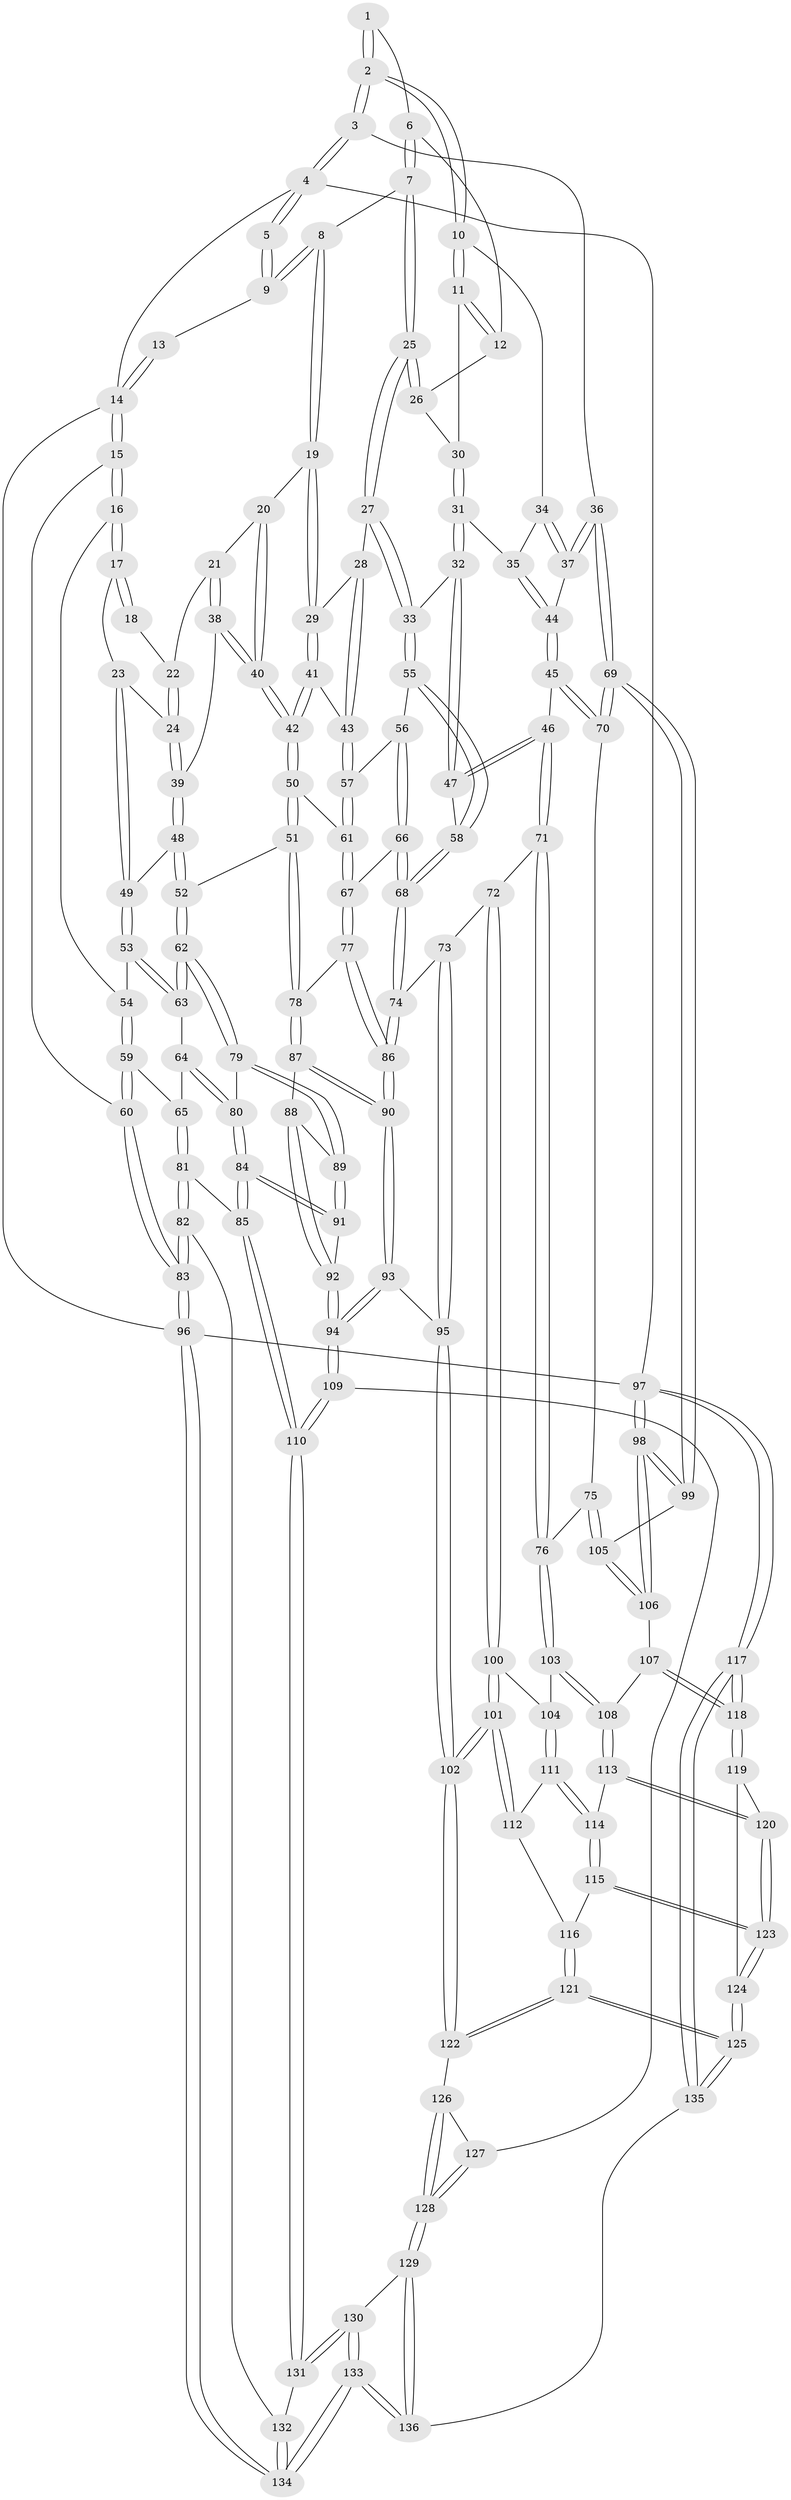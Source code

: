 // Generated by graph-tools (version 1.1) at 2025/16/03/09/25 04:16:53]
// undirected, 136 vertices, 337 edges
graph export_dot {
graph [start="1"]
  node [color=gray90,style=filled];
  1 [pos="+0.8415844447756766+0"];
  2 [pos="+1+0.10198944910094387"];
  3 [pos="+1+0.1353302442039691"];
  4 [pos="+1+0"];
  5 [pos="+0.8230569155315749+0"];
  6 [pos="+0.8172473409485528+0.04584388879670718"];
  7 [pos="+0.6189520054321307+0.015736990095268896"];
  8 [pos="+0.4955452608120363+0"];
  9 [pos="+0.4844544281870206+0"];
  10 [pos="+0.8726229219917923+0.13547072881798053"];
  11 [pos="+0.871081248552842+0.13449896031934064"];
  12 [pos="+0.8129361669139942+0.07920961197114279"];
  13 [pos="+0.3472587522990834+0"];
  14 [pos="+0+0"];
  15 [pos="+0+0.10654708284458668"];
  16 [pos="+0.051160524044197776+0.145596672255237"];
  17 [pos="+0.06329041741693328+0.14368692903506766"];
  18 [pos="+0.33372044695433584+0"];
  19 [pos="+0.47792497606306567+0.1452416420834879"];
  20 [pos="+0.38124153147769946+0.1676008269754853"];
  21 [pos="+0.3319533624215312+0.1470171214465581"];
  22 [pos="+0.314487122879693+0"];
  23 [pos="+0.11011063742146485+0.16784290927612586"];
  24 [pos="+0.21281865896650162+0.16614606774570254"];
  25 [pos="+0.6717694823048067+0.1365148926745168"];
  26 [pos="+0.7859067646864838+0.09989463164911018"];
  27 [pos="+0.6688616414856989+0.17773748074770856"];
  28 [pos="+0.6243208754008478+0.18370502684345832"];
  29 [pos="+0.4809362511095752+0.15360765420619663"];
  30 [pos="+0.7991881075247893+0.1671745800510244"];
  31 [pos="+0.7874942399813556+0.20693498977280342"];
  32 [pos="+0.7594990044658538+0.20672342038942984"];
  33 [pos="+0.6688618249199236+0.17773790272126389"];
  34 [pos="+0.8687151735572377+0.15934711610373964"];
  35 [pos="+0.790333988677819+0.20841204340495156"];
  36 [pos="+1+0.2692161382222725"];
  37 [pos="+0.8947620208883825+0.29096938661408983"];
  38 [pos="+0.30540535658707485+0.18825880385274074"];
  39 [pos="+0.26940084245531454+0.2125254698747822"];
  40 [pos="+0.39237009115274635+0.25324505006308123"];
  41 [pos="+0.4788674613767245+0.2378769462299724"];
  42 [pos="+0.40957434295793166+0.28238780458399465"];
  43 [pos="+0.5102506106102397+0.2547198612114105"];
  44 [pos="+0.8783456335258185+0.29761009702629376"];
  45 [pos="+0.854354952175171+0.3228518561368958"];
  46 [pos="+0.7696692047364811+0.3487212386095535"];
  47 [pos="+0.762420933977989+0.34533695269898473"];
  48 [pos="+0.2633700583132572+0.27429611042365754"];
  49 [pos="+0.16142444798370426+0.2612013906896829"];
  50 [pos="+0.3920062037262289+0.31570242075353994"];
  51 [pos="+0.3085301378413558+0.36063902118688546"];
  52 [pos="+0.302278089973284+0.36033677975282163"];
  53 [pos="+0.1424312470740572+0.3112332373747003"];
  54 [pos="+0.0731337314401874+0.2806667324936269"];
  55 [pos="+0.6605943656138591+0.2555044621169084"];
  56 [pos="+0.5922232533168685+0.3182115997555261"];
  57 [pos="+0.5563515147184362+0.3083252811886641"];
  58 [pos="+0.7499736173482675+0.34216202323107975"];
  59 [pos="+0.041974927533424876+0.3538230896352412"];
  60 [pos="+0+0.34702519156421924"];
  61 [pos="+0.4798924471886974+0.38028724285442667"];
  62 [pos="+0.2893639959661098+0.36993867429527755"];
  63 [pos="+0.14514808143447858+0.3448143703814075"];
  64 [pos="+0.1097597546847667+0.3777942313669672"];
  65 [pos="+0.08559341020437243+0.37946598111064656"];
  66 [pos="+0.6122575632306281+0.3856934462331262"];
  67 [pos="+0.4839464843137088+0.3966107337790844"];
  68 [pos="+0.62442160899654+0.40791062276793677"];
  69 [pos="+1+0.3285849221427687"];
  70 [pos="+0.892382322370426+0.48689813237984947"];
  71 [pos="+0.761281719229251+0.4886494908427993"];
  72 [pos="+0.7258019506213568+0.5056811732879644"];
  73 [pos="+0.671352367992793+0.49133817507034067"];
  74 [pos="+0.62301593372626+0.4513520330700909"];
  75 [pos="+0.8796567135945793+0.5064764421122028"];
  76 [pos="+0.8500328270981004+0.5106274314732616"];
  77 [pos="+0.4837307310408959+0.4160895689868602"];
  78 [pos="+0.3780969422479996+0.4504222501967777"];
  79 [pos="+0.2562578440369828+0.42713965168132306"];
  80 [pos="+0.1624138328842982+0.45636775030702553"];
  81 [pos="+0+0.669703175979847"];
  82 [pos="+0+0.7154638827126707"];
  83 [pos="+0+0.7277347820780571"];
  84 [pos="+0.06512470755322253+0.6395513265271148"];
  85 [pos="+0.04232723254398086+0.6581405214887173"];
  86 [pos="+0.5239954980086616+0.4934333672213383"];
  87 [pos="+0.38514926582874615+0.4848901877021049"];
  88 [pos="+0.32091434456410967+0.5229633008202317"];
  89 [pos="+0.26060825878372584+0.4627014758575609"];
  90 [pos="+0.4780359141531978+0.5841648837466877"];
  91 [pos="+0.2214314401159731+0.5751101721530888"];
  92 [pos="+0.30791966443892815+0.588483063308244"];
  93 [pos="+0.4780948472587942+0.6477614283462476"];
  94 [pos="+0.41312363614695924+0.6843294376542044"];
  95 [pos="+0.559780519401604+0.6759874544102797"];
  96 [pos="+0+1"];
  97 [pos="+1+1"];
  98 [pos="+1+0.6711803658223331"];
  99 [pos="+1+0.3537714854346975"];
  100 [pos="+0.7237439059917069+0.5884837753580178"];
  101 [pos="+0.6414402393336593+0.6748929359622814"];
  102 [pos="+0.5837707751054653+0.6920716513538622"];
  103 [pos="+0.8151805535634742+0.6028636702323277"];
  104 [pos="+0.7695796438376304+0.6201182522643919"];
  105 [pos="+0.925245722893971+0.575804374117531"];
  106 [pos="+0.951615390468454+0.6328951502056378"];
  107 [pos="+0.915131884353583+0.6669947982318941"];
  108 [pos="+0.8760832731289704+0.6809452523126447"];
  109 [pos="+0.37072087569066825+0.7460769568517185"];
  110 [pos="+0.3236588046700221+0.7780216325091265"];
  111 [pos="+0.777621395064974+0.6733719947600504"];
  112 [pos="+0.7183887416151207+0.6958137922256918"];
  113 [pos="+0.8444952600458216+0.7074411587402177"];
  114 [pos="+0.8379910140038784+0.7078816313197249"];
  115 [pos="+0.7764702816578737+0.761038707279283"];
  116 [pos="+0.7382753386532769+0.7321279514582507"];
  117 [pos="+1+1"];
  118 [pos="+0.9783875631206658+0.8719149133489423"];
  119 [pos="+0.8664202856969376+0.7774108999801079"];
  120 [pos="+0.857625775629724+0.7532032964566379"];
  121 [pos="+0.6353524535413428+0.8605100344231165"];
  122 [pos="+0.6350158269579188+0.8602874914478091"];
  123 [pos="+0.7614946689516234+0.8282959043572852"];
  124 [pos="+0.7487124525689944+0.8756567726985903"];
  125 [pos="+0.7221763193792344+0.9295105798699277"];
  126 [pos="+0.5700811895952886+0.8805796720407829"];
  127 [pos="+0.3819524917151406+0.757616046967869"];
  128 [pos="+0.4940805965231231+0.9303763393901722"];
  129 [pos="+0.4829210493106718+0.9462210355439143"];
  130 [pos="+0.31707917217604403+0.9175078176890733"];
  131 [pos="+0.3163134528436799+0.8112714543881806"];
  132 [pos="+0.1999678312949607+0.8555464770998445"];
  133 [pos="+0.121711752983283+1"];
  134 [pos="+0+1"];
  135 [pos="+0.874283213637539+1"];
  136 [pos="+0.5009652125343746+1"];
  1 -- 2;
  1 -- 2;
  1 -- 6;
  2 -- 3;
  2 -- 3;
  2 -- 10;
  2 -- 10;
  3 -- 4;
  3 -- 4;
  3 -- 36;
  4 -- 5;
  4 -- 5;
  4 -- 14;
  4 -- 97;
  5 -- 9;
  5 -- 9;
  6 -- 7;
  6 -- 7;
  6 -- 12;
  7 -- 8;
  7 -- 25;
  7 -- 25;
  8 -- 9;
  8 -- 9;
  8 -- 19;
  8 -- 19;
  9 -- 13;
  10 -- 11;
  10 -- 11;
  10 -- 34;
  11 -- 12;
  11 -- 12;
  11 -- 30;
  12 -- 26;
  13 -- 14;
  13 -- 14;
  14 -- 15;
  14 -- 15;
  14 -- 96;
  15 -- 16;
  15 -- 16;
  15 -- 60;
  16 -- 17;
  16 -- 17;
  16 -- 54;
  17 -- 18;
  17 -- 18;
  17 -- 23;
  18 -- 22;
  19 -- 20;
  19 -- 29;
  19 -- 29;
  20 -- 21;
  20 -- 40;
  20 -- 40;
  21 -- 22;
  21 -- 38;
  21 -- 38;
  22 -- 24;
  22 -- 24;
  23 -- 24;
  23 -- 49;
  23 -- 49;
  24 -- 39;
  24 -- 39;
  25 -- 26;
  25 -- 26;
  25 -- 27;
  25 -- 27;
  26 -- 30;
  27 -- 28;
  27 -- 33;
  27 -- 33;
  28 -- 29;
  28 -- 43;
  28 -- 43;
  29 -- 41;
  29 -- 41;
  30 -- 31;
  30 -- 31;
  31 -- 32;
  31 -- 32;
  31 -- 35;
  32 -- 33;
  32 -- 47;
  32 -- 47;
  33 -- 55;
  33 -- 55;
  34 -- 35;
  34 -- 37;
  34 -- 37;
  35 -- 44;
  35 -- 44;
  36 -- 37;
  36 -- 37;
  36 -- 69;
  36 -- 69;
  37 -- 44;
  38 -- 39;
  38 -- 40;
  38 -- 40;
  39 -- 48;
  39 -- 48;
  40 -- 42;
  40 -- 42;
  41 -- 42;
  41 -- 42;
  41 -- 43;
  42 -- 50;
  42 -- 50;
  43 -- 57;
  43 -- 57;
  44 -- 45;
  44 -- 45;
  45 -- 46;
  45 -- 70;
  45 -- 70;
  46 -- 47;
  46 -- 47;
  46 -- 71;
  46 -- 71;
  47 -- 58;
  48 -- 49;
  48 -- 52;
  48 -- 52;
  49 -- 53;
  49 -- 53;
  50 -- 51;
  50 -- 51;
  50 -- 61;
  51 -- 52;
  51 -- 78;
  51 -- 78;
  52 -- 62;
  52 -- 62;
  53 -- 54;
  53 -- 63;
  53 -- 63;
  54 -- 59;
  54 -- 59;
  55 -- 56;
  55 -- 58;
  55 -- 58;
  56 -- 57;
  56 -- 66;
  56 -- 66;
  57 -- 61;
  57 -- 61;
  58 -- 68;
  58 -- 68;
  59 -- 60;
  59 -- 60;
  59 -- 65;
  60 -- 83;
  60 -- 83;
  61 -- 67;
  61 -- 67;
  62 -- 63;
  62 -- 63;
  62 -- 79;
  62 -- 79;
  63 -- 64;
  64 -- 65;
  64 -- 80;
  64 -- 80;
  65 -- 81;
  65 -- 81;
  66 -- 67;
  66 -- 68;
  66 -- 68;
  67 -- 77;
  67 -- 77;
  68 -- 74;
  68 -- 74;
  69 -- 70;
  69 -- 70;
  69 -- 99;
  69 -- 99;
  70 -- 75;
  71 -- 72;
  71 -- 76;
  71 -- 76;
  72 -- 73;
  72 -- 100;
  72 -- 100;
  73 -- 74;
  73 -- 95;
  73 -- 95;
  74 -- 86;
  74 -- 86;
  75 -- 76;
  75 -- 105;
  75 -- 105;
  76 -- 103;
  76 -- 103;
  77 -- 78;
  77 -- 86;
  77 -- 86;
  78 -- 87;
  78 -- 87;
  79 -- 80;
  79 -- 89;
  79 -- 89;
  80 -- 84;
  80 -- 84;
  81 -- 82;
  81 -- 82;
  81 -- 85;
  82 -- 83;
  82 -- 83;
  82 -- 132;
  83 -- 96;
  83 -- 96;
  84 -- 85;
  84 -- 85;
  84 -- 91;
  84 -- 91;
  85 -- 110;
  85 -- 110;
  86 -- 90;
  86 -- 90;
  87 -- 88;
  87 -- 90;
  87 -- 90;
  88 -- 89;
  88 -- 92;
  88 -- 92;
  89 -- 91;
  89 -- 91;
  90 -- 93;
  90 -- 93;
  91 -- 92;
  92 -- 94;
  92 -- 94;
  93 -- 94;
  93 -- 94;
  93 -- 95;
  94 -- 109;
  94 -- 109;
  95 -- 102;
  95 -- 102;
  96 -- 134;
  96 -- 134;
  96 -- 97;
  97 -- 98;
  97 -- 98;
  97 -- 117;
  97 -- 117;
  98 -- 99;
  98 -- 99;
  98 -- 106;
  98 -- 106;
  99 -- 105;
  100 -- 101;
  100 -- 101;
  100 -- 104;
  101 -- 102;
  101 -- 102;
  101 -- 112;
  101 -- 112;
  102 -- 122;
  102 -- 122;
  103 -- 104;
  103 -- 108;
  103 -- 108;
  104 -- 111;
  104 -- 111;
  105 -- 106;
  105 -- 106;
  106 -- 107;
  107 -- 108;
  107 -- 118;
  107 -- 118;
  108 -- 113;
  108 -- 113;
  109 -- 110;
  109 -- 110;
  109 -- 127;
  110 -- 131;
  110 -- 131;
  111 -- 112;
  111 -- 114;
  111 -- 114;
  112 -- 116;
  113 -- 114;
  113 -- 120;
  113 -- 120;
  114 -- 115;
  114 -- 115;
  115 -- 116;
  115 -- 123;
  115 -- 123;
  116 -- 121;
  116 -- 121;
  117 -- 118;
  117 -- 118;
  117 -- 135;
  117 -- 135;
  118 -- 119;
  118 -- 119;
  119 -- 120;
  119 -- 124;
  120 -- 123;
  120 -- 123;
  121 -- 122;
  121 -- 122;
  121 -- 125;
  121 -- 125;
  122 -- 126;
  123 -- 124;
  123 -- 124;
  124 -- 125;
  124 -- 125;
  125 -- 135;
  125 -- 135;
  126 -- 127;
  126 -- 128;
  126 -- 128;
  127 -- 128;
  127 -- 128;
  128 -- 129;
  128 -- 129;
  129 -- 130;
  129 -- 136;
  129 -- 136;
  130 -- 131;
  130 -- 131;
  130 -- 133;
  130 -- 133;
  131 -- 132;
  132 -- 134;
  132 -- 134;
  133 -- 134;
  133 -- 134;
  133 -- 136;
  133 -- 136;
  135 -- 136;
}
